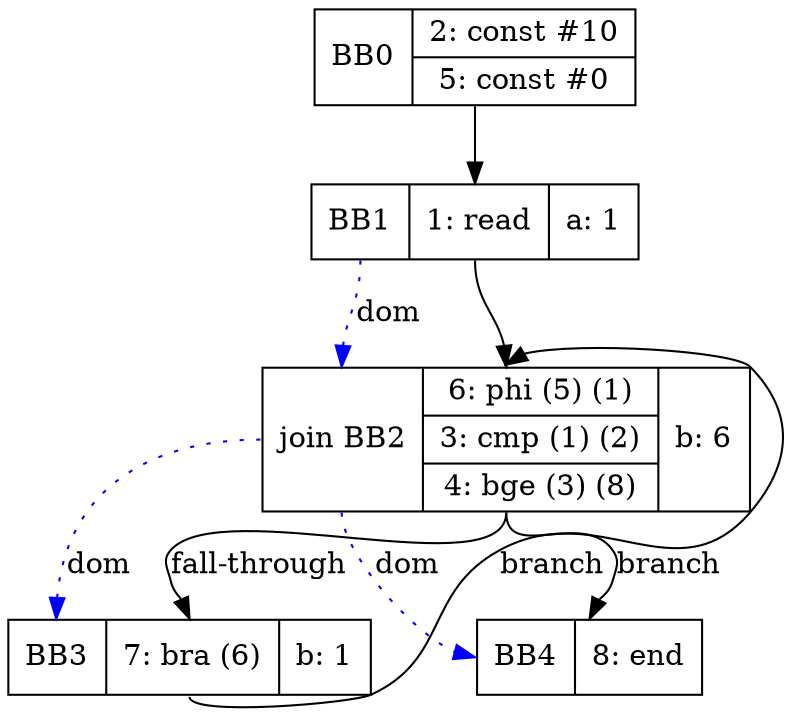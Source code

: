 digraph G {
bb0 [shape=record, label="<b>BB0 | {2: const #10|5: const #0}"];
bb1 [shape=record, label="<b>BB1 | {1: read}| {a: 1}"];
bb2 [shape=record, label="<b>join BB2 | {6: phi (5) (1)|3: cmp (1) (2)|4: bge (3) (8)}| {b: 6}"];
bb3 [shape=record, label="<b>BB3 | {7: bra (6)}| {b: 1}"];
bb4 [shape=record, label="<b>BB4 | {8: end}"];
bb0:s -> bb1:n ;
bb1:s -> bb2:n ;
bb3:s -> bb2:n [label="branch"];
bb2:s -> bb3:n [label="fall-through"];
bb2:s -> bb4:n [label="branch"];
bb1:b -> bb2:b [color=blue, style=dotted, label="dom"];
bb2:b -> bb3:b [color=blue, style=dotted, label="dom"];
bb2:b -> bb4:b [color=blue, style=dotted, label="dom"];
}